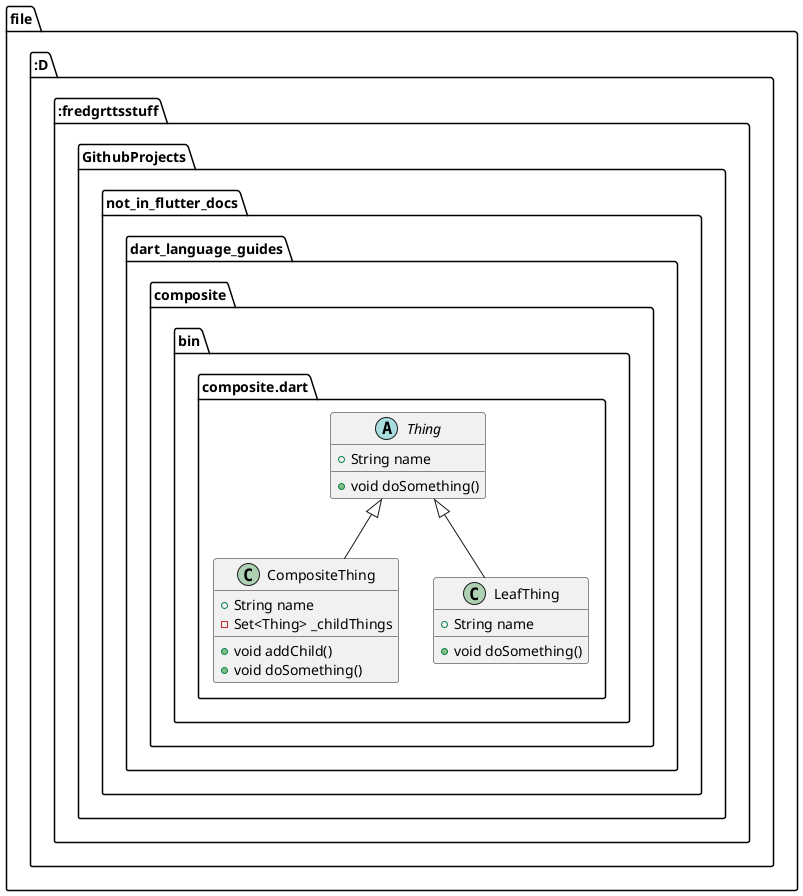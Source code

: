 @startuml
set namespaceSeparator ::

abstract class "file:::::::D:::fredgrttsstuff::GithubProjects::not_in_flutter_docs::dart_language_guides::composite::bin::composite.dart::Thing" {
  +String name
  +void doSomething()
}

class "file:::::::D:::fredgrttsstuff::GithubProjects::not_in_flutter_docs::dart_language_guides::composite::bin::composite.dart::CompositeThing" {
  +String name
  -Set<Thing> _childThings
  +void addChild()
  +void doSomething()
}

"file:::::::D:::fredgrttsstuff::GithubProjects::not_in_flutter_docs::dart_language_guides::composite::bin::composite.dart::Thing" <|-- "file:::::::D:::fredgrttsstuff::GithubProjects::not_in_flutter_docs::dart_language_guides::composite::bin::composite.dart::CompositeThing"

class "file:::::::D:::fredgrttsstuff::GithubProjects::not_in_flutter_docs::dart_language_guides::composite::bin::composite.dart::LeafThing" {
  +String name
  +void doSomething()
}

"file:::::::D:::fredgrttsstuff::GithubProjects::not_in_flutter_docs::dart_language_guides::composite::bin::composite.dart::Thing" <|-- "file:::::::D:::fredgrttsstuff::GithubProjects::not_in_flutter_docs::dart_language_guides::composite::bin::composite.dart::LeafThing"


@enduml
